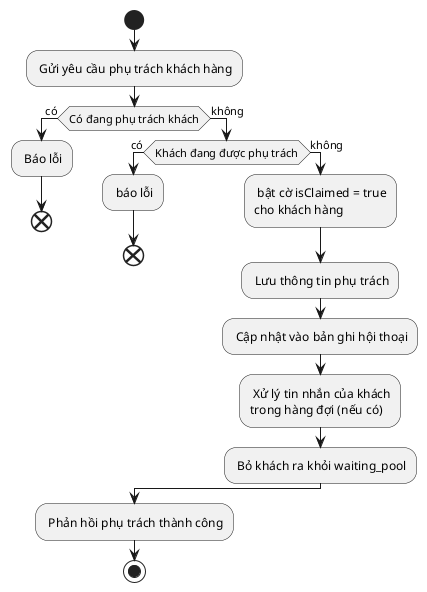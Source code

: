@startuml
start
: Gửi yêu cầu phụ trách khách hàng;
if (Có đang phụ trách khách) then (có)
    : Báo lỗi;
    end
else (không)
    if (Khách đang được phụ trách) then (có)
        : báo lỗi;
    end
    else (không)
        : bật cờ isClaimed = true 
        cho khách hàng;
        : Lưu thông tin phụ trách;
        : Cập nhật vào bản ghi hội thoại;
        : Xử lý tin nhắn của khách 
        trong hàng đợi (nếu có);
        : Bỏ khách ra khỏi waiting_pool;
    endif
endif
: Phản hồi phụ trách thành công;
stop
@enduml